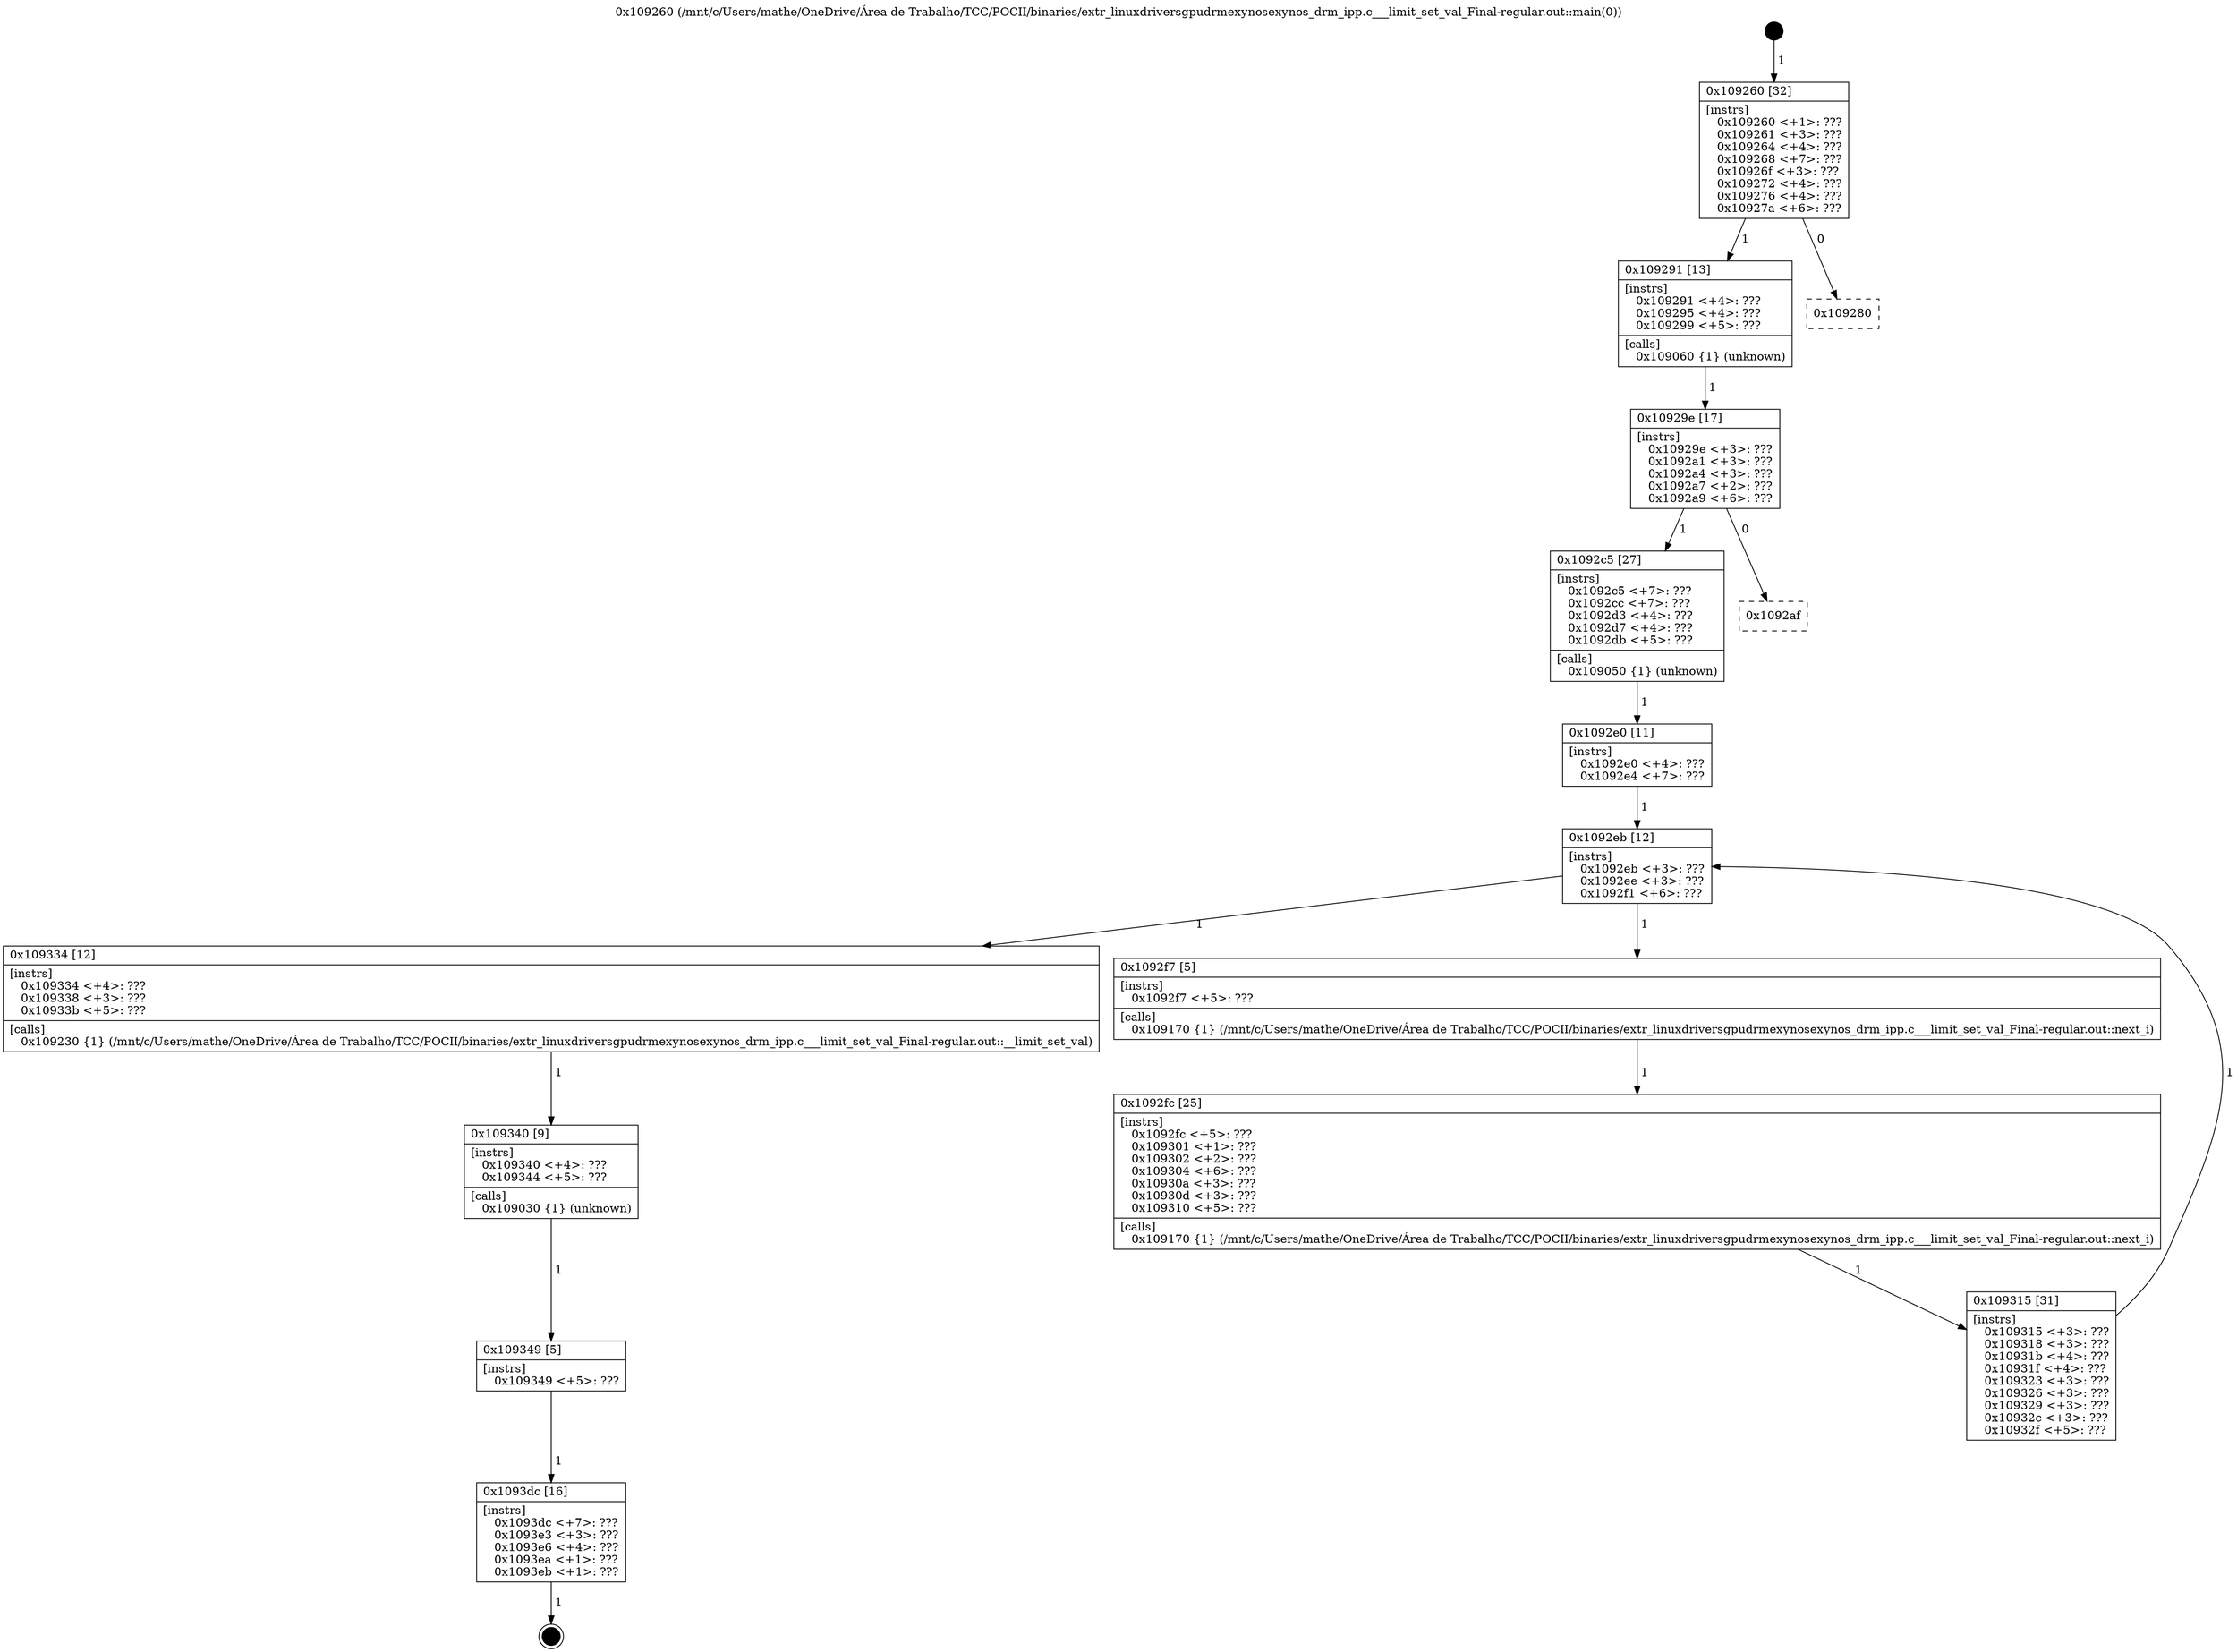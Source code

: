 digraph "0x109260" {
  label = "0x109260 (/mnt/c/Users/mathe/OneDrive/Área de Trabalho/TCC/POCII/binaries/extr_linuxdriversgpudrmexynosexynos_drm_ipp.c___limit_set_val_Final-regular.out::main(0))"
  labelloc = "t"
  node[shape=record]

  Entry [label="",width=0.3,height=0.3,shape=circle,fillcolor=black,style=filled]
  "0x109260" [label="{
     0x109260 [32]\l
     | [instrs]\l
     &nbsp;&nbsp;0x109260 \<+1\>: ???\l
     &nbsp;&nbsp;0x109261 \<+3\>: ???\l
     &nbsp;&nbsp;0x109264 \<+4\>: ???\l
     &nbsp;&nbsp;0x109268 \<+7\>: ???\l
     &nbsp;&nbsp;0x10926f \<+3\>: ???\l
     &nbsp;&nbsp;0x109272 \<+4\>: ???\l
     &nbsp;&nbsp;0x109276 \<+4\>: ???\l
     &nbsp;&nbsp;0x10927a \<+6\>: ???\l
  }"]
  "0x109291" [label="{
     0x109291 [13]\l
     | [instrs]\l
     &nbsp;&nbsp;0x109291 \<+4\>: ???\l
     &nbsp;&nbsp;0x109295 \<+4\>: ???\l
     &nbsp;&nbsp;0x109299 \<+5\>: ???\l
     | [calls]\l
     &nbsp;&nbsp;0x109060 \{1\} (unknown)\l
  }"]
  "0x109280" [label="{
     0x109280\l
  }", style=dashed]
  "0x10929e" [label="{
     0x10929e [17]\l
     | [instrs]\l
     &nbsp;&nbsp;0x10929e \<+3\>: ???\l
     &nbsp;&nbsp;0x1092a1 \<+3\>: ???\l
     &nbsp;&nbsp;0x1092a4 \<+3\>: ???\l
     &nbsp;&nbsp;0x1092a7 \<+2\>: ???\l
     &nbsp;&nbsp;0x1092a9 \<+6\>: ???\l
  }"]
  "0x1092c5" [label="{
     0x1092c5 [27]\l
     | [instrs]\l
     &nbsp;&nbsp;0x1092c5 \<+7\>: ???\l
     &nbsp;&nbsp;0x1092cc \<+7\>: ???\l
     &nbsp;&nbsp;0x1092d3 \<+4\>: ???\l
     &nbsp;&nbsp;0x1092d7 \<+4\>: ???\l
     &nbsp;&nbsp;0x1092db \<+5\>: ???\l
     | [calls]\l
     &nbsp;&nbsp;0x109050 \{1\} (unknown)\l
  }"]
  "0x1092af" [label="{
     0x1092af\l
  }", style=dashed]
  "0x1092eb" [label="{
     0x1092eb [12]\l
     | [instrs]\l
     &nbsp;&nbsp;0x1092eb \<+3\>: ???\l
     &nbsp;&nbsp;0x1092ee \<+3\>: ???\l
     &nbsp;&nbsp;0x1092f1 \<+6\>: ???\l
  }"]
  "0x109334" [label="{
     0x109334 [12]\l
     | [instrs]\l
     &nbsp;&nbsp;0x109334 \<+4\>: ???\l
     &nbsp;&nbsp;0x109338 \<+3\>: ???\l
     &nbsp;&nbsp;0x10933b \<+5\>: ???\l
     | [calls]\l
     &nbsp;&nbsp;0x109230 \{1\} (/mnt/c/Users/mathe/OneDrive/Área de Trabalho/TCC/POCII/binaries/extr_linuxdriversgpudrmexynosexynos_drm_ipp.c___limit_set_val_Final-regular.out::__limit_set_val)\l
  }"]
  "0x1092f7" [label="{
     0x1092f7 [5]\l
     | [instrs]\l
     &nbsp;&nbsp;0x1092f7 \<+5\>: ???\l
     | [calls]\l
     &nbsp;&nbsp;0x109170 \{1\} (/mnt/c/Users/mathe/OneDrive/Área de Trabalho/TCC/POCII/binaries/extr_linuxdriversgpudrmexynosexynos_drm_ipp.c___limit_set_val_Final-regular.out::next_i)\l
  }"]
  "0x1092fc" [label="{
     0x1092fc [25]\l
     | [instrs]\l
     &nbsp;&nbsp;0x1092fc \<+5\>: ???\l
     &nbsp;&nbsp;0x109301 \<+1\>: ???\l
     &nbsp;&nbsp;0x109302 \<+2\>: ???\l
     &nbsp;&nbsp;0x109304 \<+6\>: ???\l
     &nbsp;&nbsp;0x10930a \<+3\>: ???\l
     &nbsp;&nbsp;0x10930d \<+3\>: ???\l
     &nbsp;&nbsp;0x109310 \<+5\>: ???\l
     | [calls]\l
     &nbsp;&nbsp;0x109170 \{1\} (/mnt/c/Users/mathe/OneDrive/Área de Trabalho/TCC/POCII/binaries/extr_linuxdriversgpudrmexynosexynos_drm_ipp.c___limit_set_val_Final-regular.out::next_i)\l
  }"]
  "0x109315" [label="{
     0x109315 [31]\l
     | [instrs]\l
     &nbsp;&nbsp;0x109315 \<+3\>: ???\l
     &nbsp;&nbsp;0x109318 \<+3\>: ???\l
     &nbsp;&nbsp;0x10931b \<+4\>: ???\l
     &nbsp;&nbsp;0x10931f \<+4\>: ???\l
     &nbsp;&nbsp;0x109323 \<+3\>: ???\l
     &nbsp;&nbsp;0x109326 \<+3\>: ???\l
     &nbsp;&nbsp;0x109329 \<+3\>: ???\l
     &nbsp;&nbsp;0x10932c \<+3\>: ???\l
     &nbsp;&nbsp;0x10932f \<+5\>: ???\l
  }"]
  "0x1092e0" [label="{
     0x1092e0 [11]\l
     | [instrs]\l
     &nbsp;&nbsp;0x1092e0 \<+4\>: ???\l
     &nbsp;&nbsp;0x1092e4 \<+7\>: ???\l
  }"]
  "0x109340" [label="{
     0x109340 [9]\l
     | [instrs]\l
     &nbsp;&nbsp;0x109340 \<+4\>: ???\l
     &nbsp;&nbsp;0x109344 \<+5\>: ???\l
     | [calls]\l
     &nbsp;&nbsp;0x109030 \{1\} (unknown)\l
  }"]
  "0x109349" [label="{
     0x109349 [5]\l
     | [instrs]\l
     &nbsp;&nbsp;0x109349 \<+5\>: ???\l
  }"]
  "0x1093dc" [label="{
     0x1093dc [16]\l
     | [instrs]\l
     &nbsp;&nbsp;0x1093dc \<+7\>: ???\l
     &nbsp;&nbsp;0x1093e3 \<+3\>: ???\l
     &nbsp;&nbsp;0x1093e6 \<+4\>: ???\l
     &nbsp;&nbsp;0x1093ea \<+1\>: ???\l
     &nbsp;&nbsp;0x1093eb \<+1\>: ???\l
  }"]
  Exit [label="",width=0.3,height=0.3,shape=circle,fillcolor=black,style=filled,peripheries=2]
  Entry -> "0x109260" [label=" 1"]
  "0x109260" -> "0x109291" [label=" 1"]
  "0x109260" -> "0x109280" [label=" 0"]
  "0x109291" -> "0x10929e" [label=" 1"]
  "0x10929e" -> "0x1092c5" [label=" 1"]
  "0x10929e" -> "0x1092af" [label=" 0"]
  "0x1092c5" -> "0x1092e0" [label=" 1"]
  "0x1092eb" -> "0x109334" [label=" 1"]
  "0x1092eb" -> "0x1092f7" [label=" 1"]
  "0x1092f7" -> "0x1092fc" [label=" 1"]
  "0x1092fc" -> "0x109315" [label=" 1"]
  "0x1092e0" -> "0x1092eb" [label=" 1"]
  "0x109315" -> "0x1092eb" [label=" 1"]
  "0x109334" -> "0x109340" [label=" 1"]
  "0x109340" -> "0x109349" [label=" 1"]
  "0x109349" -> "0x1093dc" [label=" 1"]
  "0x1093dc" -> Exit [label=" 1"]
}
